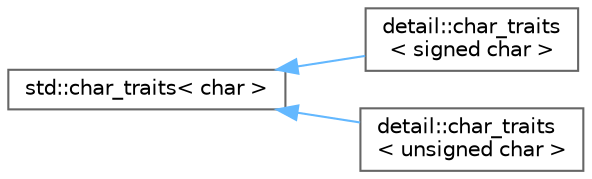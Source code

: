 digraph "Graphical Class Hierarchy"
{
 // LATEX_PDF_SIZE
  bgcolor="transparent";
  edge [fontname=Helvetica,fontsize=10,labelfontname=Helvetica,labelfontsize=10];
  node [fontname=Helvetica,fontsize=10,shape=box,height=0.2,width=0.4];
  rankdir="LR";
  Node0 [id="Node000000",label="std::char_traits\< char \>",height=0.2,width=0.4,color="grey40", fillcolor="white", style="filled",URL="$structstd_1_1char__traits.html",tooltip=" "];
  Node0 -> Node1 [id="edge84_Node000000_Node000001",dir="back",color="steelblue1",style="solid",tooltip=" "];
  Node1 [id="Node000001",label="detail::char_traits\l\< signed char \>",height=0.2,width=0.4,color="grey40", fillcolor="white", style="filled",URL="$structdetail_1_1char__traits_3_01signed_01char_01_4.html",tooltip=" "];
  Node0 -> Node2 [id="edge85_Node000000_Node000002",dir="back",color="steelblue1",style="solid",tooltip=" "];
  Node2 [id="Node000002",label="detail::char_traits\l\< unsigned char \>",height=0.2,width=0.4,color="grey40", fillcolor="white", style="filled",URL="$structdetail_1_1char__traits_3_01unsigned_01char_01_4.html",tooltip=" "];
}
